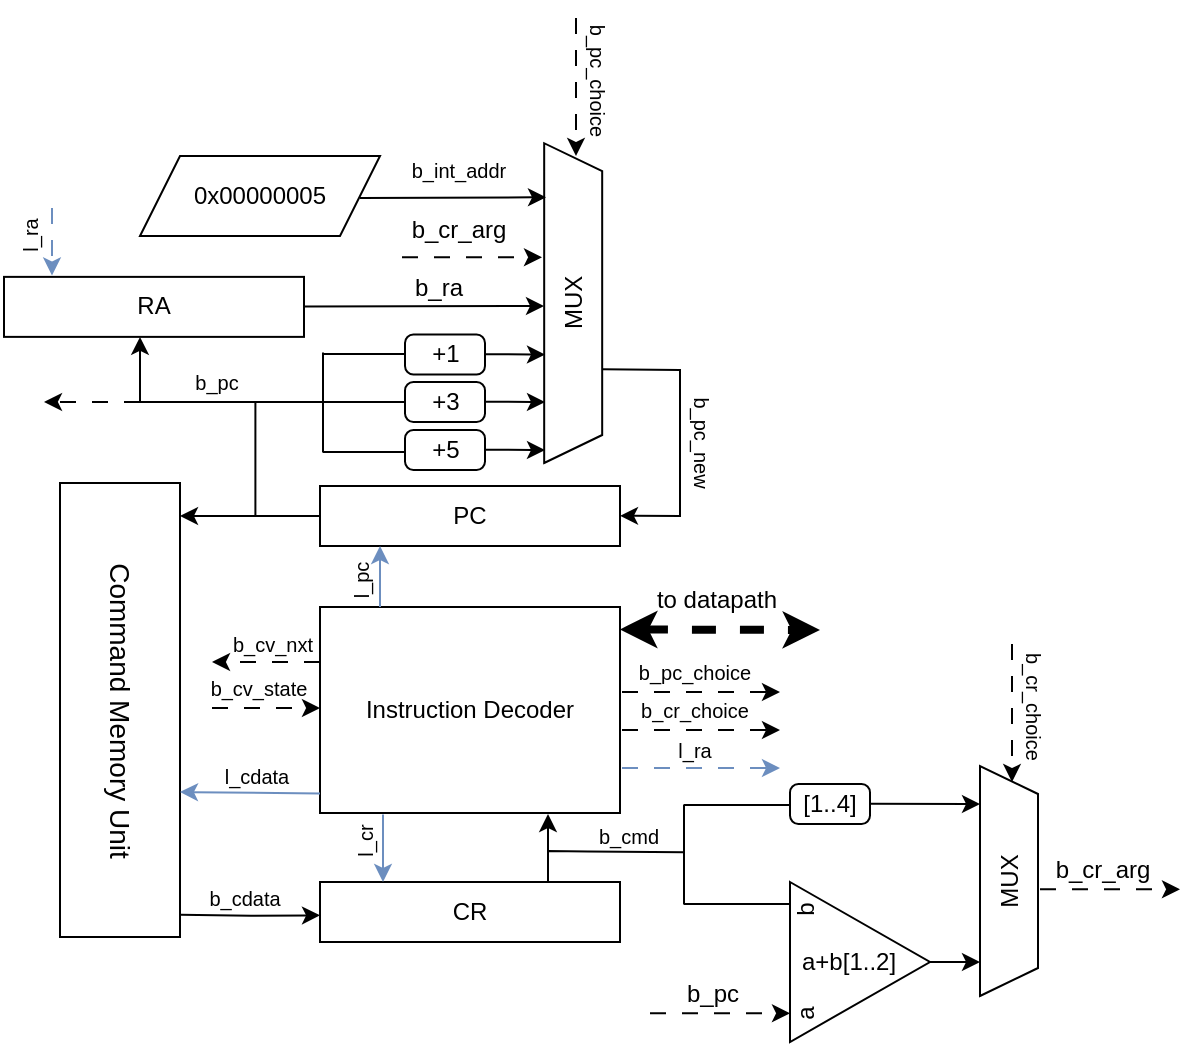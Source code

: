 <mxfile version="27.1.5">
  <diagram name="Страница — 1" id="JFmTq_pjET4pBvj-eXF3">
    <mxGraphModel dx="1188" dy="626" grid="1" gridSize="10" guides="1" tooltips="1" connect="1" arrows="1" fold="1" page="1" pageScale="1" pageWidth="827" pageHeight="1169" math="0" shadow="0">
      <root>
        <mxCell id="0" />
        <mxCell id="1" parent="0" />
        <mxCell id="0mGcMl_5vktNwuxS22v_-2" value="&lt;font style=&quot;font-size: 14px;&quot;&gt;Command Memory Unit&lt;/font&gt;" style="rounded=0;whiteSpace=wrap;html=1;rotation=90;textDirection=ltr;" parent="1" vertex="1">
          <mxGeometry x="86.5" y="360" width="227" height="60" as="geometry" />
        </mxCell>
        <mxCell id="0mGcMl_5vktNwuxS22v_-36" value="PC" style="rounded=0;whiteSpace=wrap;html=1;rotation=0;" parent="1" vertex="1">
          <mxGeometry x="300" y="278" width="150" height="30" as="geometry" />
        </mxCell>
        <mxCell id="0mGcMl_5vktNwuxS22v_-37" value="CR" style="rounded=0;whiteSpace=wrap;html=1;rotation=0;" parent="1" vertex="1">
          <mxGeometry x="300" y="476" width="150" height="30" as="geometry" />
        </mxCell>
        <mxCell id="0mGcMl_5vktNwuxS22v_-38" value="Instruction Decoder" style="rounded=0;whiteSpace=wrap;html=1;rotation=0;" parent="1" vertex="1">
          <mxGeometry x="300" y="338.5" width="150" height="103" as="geometry" />
        </mxCell>
        <mxCell id="0mGcMl_5vktNwuxS22v_-39" style="edgeStyle=orthogonalEdgeStyle;rounded=0;orthogonalLoop=1;jettySize=auto;html=1;" parent="1" edge="1">
          <mxGeometry relative="1" as="geometry">
            <mxPoint x="300" y="293" as="sourcePoint" />
            <mxPoint x="230" y="293" as="targetPoint" />
          </mxGeometry>
        </mxCell>
        <mxCell id="0mGcMl_5vktNwuxS22v_-40" value="&lt;font style=&quot;font-size: 10px;&quot;&gt;b_pc&lt;/font&gt;" style="text;html=1;align=center;verticalAlign=middle;resizable=0;points=[];autosize=1;strokeColor=none;fillColor=none;rotation=0;" parent="1" vertex="1">
          <mxGeometry x="223" y="211" width="50" height="30" as="geometry" />
        </mxCell>
        <mxCell id="0mGcMl_5vktNwuxS22v_-41" value="" style="endArrow=classic;html=1;rounded=0;fillColor=#dae8fc;strokeColor=#6c8ebf;" parent="1" edge="1">
          <mxGeometry width="50" height="50" relative="1" as="geometry">
            <mxPoint x="330" y="338.5" as="sourcePoint" />
            <mxPoint x="330" y="308" as="targetPoint" />
          </mxGeometry>
        </mxCell>
        <mxCell id="0mGcMl_5vktNwuxS22v_-42" value="&lt;font style=&quot;font-size: 10px;&quot;&gt;l_pc&lt;/font&gt;" style="text;html=1;align=center;verticalAlign=middle;resizable=0;points=[];autosize=1;strokeColor=none;fillColor=none;rotation=-90;flipH=1;" parent="1" vertex="1">
          <mxGeometry x="300" y="310.5" width="40" height="30" as="geometry" />
        </mxCell>
        <mxCell id="0mGcMl_5vktNwuxS22v_-43" value="" style="endArrow=classic;html=1;rounded=0;fillColor=#dae8fc;strokeColor=#6c8ebf;entryX=0.25;entryY=0;entryDx=0;entryDy=0;" parent="1" edge="1">
          <mxGeometry width="50" height="50" relative="1" as="geometry">
            <mxPoint x="300" y="431.75" as="sourcePoint" />
            <mxPoint x="230" y="431.0" as="targetPoint" />
          </mxGeometry>
        </mxCell>
        <mxCell id="0mGcMl_5vktNwuxS22v_-44" value="&lt;font style=&quot;font-size: 10px;&quot;&gt;l_cdata&lt;/font&gt;" style="text;html=1;align=center;verticalAlign=middle;resizable=0;points=[];autosize=1;strokeColor=none;fillColor=none;rotation=0;flipH=1;" parent="1" vertex="1">
          <mxGeometry x="238" y="408" width="60" height="30" as="geometry" />
        </mxCell>
        <mxCell id="0mGcMl_5vktNwuxS22v_-45" style="edgeStyle=orthogonalEdgeStyle;rounded=0;orthogonalLoop=1;jettySize=auto;html=1;entryX=0.063;entryY=-0.025;entryDx=0;entryDy=0;entryPerimeter=0;" parent="1" edge="1">
          <mxGeometry relative="1" as="geometry">
            <mxPoint x="230" y="492.35" as="sourcePoint" />
            <mxPoint x="300" y="492.651" as="targetPoint" />
          </mxGeometry>
        </mxCell>
        <mxCell id="0mGcMl_5vktNwuxS22v_-46" value="&lt;font style=&quot;font-size: 10px;&quot;&gt;b_cdata&lt;/font&gt;" style="text;html=1;align=center;verticalAlign=middle;resizable=0;points=[];autosize=1;strokeColor=none;fillColor=none;" parent="1" vertex="1">
          <mxGeometry x="232" y="469" width="60" height="30" as="geometry" />
        </mxCell>
        <mxCell id="0mGcMl_5vktNwuxS22v_-48" value="" style="endArrow=classic;html=1;rounded=0;" parent="1" edge="1">
          <mxGeometry width="50" height="50" relative="1" as="geometry">
            <mxPoint x="414" y="476" as="sourcePoint" />
            <mxPoint x="414" y="442" as="targetPoint" />
          </mxGeometry>
        </mxCell>
        <mxCell id="0mGcMl_5vktNwuxS22v_-49" value="&lt;font style=&quot;font-size: 10px;&quot;&gt;b_cmd&lt;/font&gt;" style="text;html=1;align=center;verticalAlign=middle;resizable=0;points=[];autosize=1;strokeColor=none;fillColor=none;rotation=0;" parent="1" vertex="1">
          <mxGeometry x="429" y="438" width="50" height="30" as="geometry" />
        </mxCell>
        <mxCell id="0mGcMl_5vktNwuxS22v_-50" value="" style="endArrow=none;html=1;rounded=0;startArrow=none;startFill=0;entryX=1.064;entryY=0.769;entryDx=0;entryDy=0;entryPerimeter=0;" parent="1" target="0mGcMl_5vktNwuxS22v_-49" edge="1">
          <mxGeometry width="50" height="50" relative="1" as="geometry">
            <mxPoint x="414" y="475.75" as="sourcePoint" />
            <mxPoint x="514" y="461.25" as="targetPoint" />
            <Array as="points">
              <mxPoint x="414" y="460.5" />
              <mxPoint x="434" y="460.75" />
            </Array>
          </mxGeometry>
        </mxCell>
        <mxCell id="0mGcMl_5vktNwuxS22v_-63" value="" style="endArrow=none;html=1;rounded=0;" parent="1" edge="1">
          <mxGeometry width="50" height="50" relative="1" as="geometry">
            <mxPoint x="301.5" y="261.25" as="sourcePoint" />
            <mxPoint x="301.5" y="211.25" as="targetPoint" />
          </mxGeometry>
        </mxCell>
        <mxCell id="0mGcMl_5vktNwuxS22v_-64" value="" style="endArrow=none;html=1;rounded=0;startFill=0;" parent="1" edge="1">
          <mxGeometry width="50" height="50" relative="1" as="geometry">
            <mxPoint x="301.5" y="212" as="sourcePoint" />
            <mxPoint x="342.5" y="212" as="targetPoint" />
          </mxGeometry>
        </mxCell>
        <mxCell id="0mGcMl_5vktNwuxS22v_-65" value="" style="endArrow=none;html=1;rounded=0;startFill=0;" parent="1" edge="1">
          <mxGeometry width="50" height="50" relative="1" as="geometry">
            <mxPoint x="301.5" y="236" as="sourcePoint" />
            <mxPoint x="342.5" y="236" as="targetPoint" />
          </mxGeometry>
        </mxCell>
        <mxCell id="0mGcMl_5vktNwuxS22v_-66" value="" style="endArrow=none;html=1;rounded=0;startFill=0;" parent="1" edge="1">
          <mxGeometry width="50" height="50" relative="1" as="geometry">
            <mxPoint x="301.5" y="261" as="sourcePoint" />
            <mxPoint x="342.5" y="261" as="targetPoint" />
          </mxGeometry>
        </mxCell>
        <mxCell id="0mGcMl_5vktNwuxS22v_-67" value="+1" style="rounded=1;whiteSpace=wrap;html=1;arcSize=21;" parent="1" vertex="1">
          <mxGeometry x="342.5" y="202.25" width="40" height="20" as="geometry" />
        </mxCell>
        <mxCell id="0mGcMl_5vktNwuxS22v_-68" value="+3" style="rounded=1;whiteSpace=wrap;html=1;arcSize=21;" parent="1" vertex="1">
          <mxGeometry x="342.5" y="226" width="40" height="20" as="geometry" />
        </mxCell>
        <mxCell id="0mGcMl_5vktNwuxS22v_-69" value="+5" style="rounded=1;whiteSpace=wrap;html=1;arcSize=21;" parent="1" vertex="1">
          <mxGeometry x="342.5" y="250" width="40" height="20" as="geometry" />
        </mxCell>
        <mxCell id="0mGcMl_5vktNwuxS22v_-70" value="MUX" style="shape=trapezoid;perimeter=trapezoidPerimeter;whiteSpace=wrap;html=1;fixedSize=1;rotation=-90;size=14;flipH=0;flipV=1;" parent="1" vertex="1">
          <mxGeometry x="346.64" y="172.06" width="159.9" height="29" as="geometry" />
        </mxCell>
        <mxCell id="0mGcMl_5vktNwuxS22v_-71" value="" style="endArrow=classic;html=1;rounded=0;startFill=0;endFill=1;" parent="1" edge="1">
          <mxGeometry width="50" height="50" relative="1" as="geometry">
            <mxPoint x="382.5" y="235.86" as="sourcePoint" />
            <mxPoint x="412.5" y="236" as="targetPoint" />
          </mxGeometry>
        </mxCell>
        <mxCell id="0mGcMl_5vktNwuxS22v_-72" value="" style="endArrow=classic;html=1;rounded=0;startFill=0;endFill=1;" parent="1" edge="1">
          <mxGeometry width="50" height="50" relative="1" as="geometry">
            <mxPoint x="382.5" y="259.86" as="sourcePoint" />
            <mxPoint x="412.5" y="260" as="targetPoint" />
          </mxGeometry>
        </mxCell>
        <mxCell id="0mGcMl_5vktNwuxS22v_-73" value="" style="endArrow=classic;html=1;rounded=0;startFill=0;endFill=1;" parent="1" edge="1">
          <mxGeometry width="50" height="50" relative="1" as="geometry">
            <mxPoint x="382.5" y="212.11" as="sourcePoint" />
            <mxPoint x="412.5" y="212.25" as="targetPoint" />
          </mxGeometry>
        </mxCell>
        <mxCell id="0mGcMl_5vktNwuxS22v_-74" value="" style="endArrow=none;html=1;rounded=0;" parent="1" edge="1">
          <mxGeometry width="50" height="50" relative="1" as="geometry">
            <mxPoint x="268" y="235.95" as="sourcePoint" />
            <mxPoint x="301.5" y="235.95" as="targetPoint" />
          </mxGeometry>
        </mxCell>
        <mxCell id="0mGcMl_5vktNwuxS22v_-79" value="&lt;font style=&quot;font-size: 10px;&quot;&gt;b_pc_choice&lt;/font&gt;" style="text;html=1;align=center;verticalAlign=middle;resizable=0;points=[];autosize=1;strokeColor=none;fillColor=none;rotation=90;" parent="1" vertex="1">
          <mxGeometry x="399" y="60" width="80" height="30" as="geometry" />
        </mxCell>
        <mxCell id="0mGcMl_5vktNwuxS22v_-81" value="" style="endArrow=none;html=1;rounded=0;" parent="1" edge="1">
          <mxGeometry width="50" height="50" relative="1" as="geometry">
            <mxPoint x="267.7" y="293.29" as="sourcePoint" />
            <mxPoint x="267.7" y="236" as="targetPoint" />
          </mxGeometry>
        </mxCell>
        <mxCell id="0mGcMl_5vktNwuxS22v_-88" value="" style="endArrow=classic;html=1;rounded=0;dashed=1;dashPattern=8 8;" parent="1" edge="1">
          <mxGeometry width="50" height="50" relative="1" as="geometry">
            <mxPoint x="428" y="44" as="sourcePoint" />
            <mxPoint x="428" y="113" as="targetPoint" />
          </mxGeometry>
        </mxCell>
        <mxCell id="0mGcMl_5vktNwuxS22v_-89" value="" style="endArrow=classic;html=1;rounded=0;fillColor=#dae8fc;strokeColor=#6c8ebf;" parent="1" edge="1">
          <mxGeometry width="50" height="50" relative="1" as="geometry">
            <mxPoint x="331.5" y="442.25" as="sourcePoint" />
            <mxPoint x="331.5" y="476" as="targetPoint" />
          </mxGeometry>
        </mxCell>
        <mxCell id="0mGcMl_5vktNwuxS22v_-90" value="&lt;font style=&quot;font-size: 10px;&quot;&gt;l_cr&lt;/font&gt;" style="text;html=1;align=center;verticalAlign=middle;resizable=0;points=[];autosize=1;strokeColor=none;fillColor=none;rotation=-90;flipH=1;" parent="1" vertex="1">
          <mxGeometry x="302.5" y="441.25" width="40" height="30" as="geometry" />
        </mxCell>
        <mxCell id="0mGcMl_5vktNwuxS22v_-97" value="" style="endArrow=none;html=1;rounded=0;" parent="1" edge="1">
          <mxGeometry width="50" height="50" relative="1" as="geometry">
            <mxPoint x="441" y="219.65" as="sourcePoint" />
            <mxPoint x="480" y="220" as="targetPoint" />
          </mxGeometry>
        </mxCell>
        <mxCell id="0mGcMl_5vktNwuxS22v_-98" value="" style="endArrow=none;html=1;rounded=0;" parent="1" edge="1">
          <mxGeometry width="50" height="50" relative="1" as="geometry">
            <mxPoint x="480" y="293.5" as="sourcePoint" />
            <mxPoint x="480" y="219.5" as="targetPoint" />
          </mxGeometry>
        </mxCell>
        <mxCell id="0mGcMl_5vktNwuxS22v_-99" value="" style="endArrow=classic;html=1;rounded=0;" parent="1" edge="1">
          <mxGeometry width="50" height="50" relative="1" as="geometry">
            <mxPoint x="480" y="293" as="sourcePoint" />
            <mxPoint x="450" y="292.92" as="targetPoint" />
          </mxGeometry>
        </mxCell>
        <mxCell id="0mGcMl_5vktNwuxS22v_-100" value="&lt;font style=&quot;font-size: 10px;&quot;&gt;b_pc_new&lt;/font&gt;" style="text;html=1;align=center;verticalAlign=middle;resizable=0;points=[];autosize=1;strokeColor=none;fillColor=none;rotation=90;flipH=1;" parent="1" vertex="1">
          <mxGeometry x="456" y="241" width="70" height="30" as="geometry" />
        </mxCell>
        <mxCell id="0mGcMl_5vktNwuxS22v_-101" value="[1..4]" style="rounded=1;whiteSpace=wrap;html=1;arcSize=21;" parent="1" vertex="1">
          <mxGeometry x="535" y="427" width="40" height="20" as="geometry" />
        </mxCell>
        <mxCell id="0mGcMl_5vktNwuxS22v_-102" value="a+b[1..2]" style="triangle;whiteSpace=wrap;html=1;align=left;spacingLeft=4;" parent="1" vertex="1">
          <mxGeometry x="535" y="476" width="70" height="80" as="geometry" />
        </mxCell>
        <mxCell id="0mGcMl_5vktNwuxS22v_-103" value="" style="endArrow=none;html=1;rounded=0;" parent="1" edge="1">
          <mxGeometry width="50" height="50" relative="1" as="geometry">
            <mxPoint x="482" y="487.25" as="sourcePoint" />
            <mxPoint x="482" y="437.25" as="targetPoint" />
          </mxGeometry>
        </mxCell>
        <mxCell id="0mGcMl_5vktNwuxS22v_-104" value="" style="endArrow=none;html=1;rounded=0;" parent="1" edge="1">
          <mxGeometry width="50" height="50" relative="1" as="geometry">
            <mxPoint x="482" y="437.5" as="sourcePoint" />
            <mxPoint x="535" y="437.5" as="targetPoint" />
          </mxGeometry>
        </mxCell>
        <mxCell id="0mGcMl_5vktNwuxS22v_-105" value="" style="endArrow=none;html=1;rounded=0;" parent="1" edge="1">
          <mxGeometry width="50" height="50" relative="1" as="geometry">
            <mxPoint x="482" y="487" as="sourcePoint" />
            <mxPoint x="535" y="487" as="targetPoint" />
          </mxGeometry>
        </mxCell>
        <mxCell id="0mGcMl_5vktNwuxS22v_-106" value="a" style="text;html=1;align=center;verticalAlign=middle;resizable=0;points=[];autosize=1;strokeColor=none;fillColor=none;rotation=-90;" parent="1" vertex="1">
          <mxGeometry x="528" y="527" width="30" height="30" as="geometry" />
        </mxCell>
        <mxCell id="0mGcMl_5vktNwuxS22v_-107" value="b" style="text;html=1;align=center;verticalAlign=middle;resizable=0;points=[];autosize=1;strokeColor=none;fillColor=none;rotation=-90;" parent="1" vertex="1">
          <mxGeometry x="528" y="475" width="30" height="30" as="geometry" />
        </mxCell>
        <mxCell id="0mGcMl_5vktNwuxS22v_-108" value="" style="endArrow=classic;html=1;rounded=0;dashed=1;dashPattern=8 8;" parent="1" edge="1">
          <mxGeometry width="50" height="50" relative="1" as="geometry">
            <mxPoint x="465" y="541.64" as="sourcePoint" />
            <mxPoint x="535" y="541.64" as="targetPoint" />
          </mxGeometry>
        </mxCell>
        <mxCell id="0mGcMl_5vktNwuxS22v_-109" value="b_pc" style="text;html=1;align=center;verticalAlign=middle;resizable=0;points=[];autosize=1;strokeColor=none;fillColor=none;" parent="1" vertex="1">
          <mxGeometry x="471" y="517" width="50" height="30" as="geometry" />
        </mxCell>
        <mxCell id="0mGcMl_5vktNwuxS22v_-110" value="MUX" style="shape=trapezoid;perimeter=trapezoidPerimeter;whiteSpace=wrap;html=1;fixedSize=1;rotation=-90;size=14;flipH=0;flipV=1;" parent="1" vertex="1">
          <mxGeometry x="587" y="461" width="115" height="29" as="geometry" />
        </mxCell>
        <mxCell id="0mGcMl_5vktNwuxS22v_-111" value="" style="endArrow=classic;html=1;rounded=0;" parent="1" edge="1">
          <mxGeometry width="50" height="50" relative="1" as="geometry">
            <mxPoint x="605" y="516" as="sourcePoint" />
            <mxPoint x="630" y="516" as="targetPoint" />
          </mxGeometry>
        </mxCell>
        <mxCell id="0mGcMl_5vktNwuxS22v_-112" value="" style="endArrow=classic;html=1;rounded=0;" parent="1" edge="1">
          <mxGeometry width="50" height="50" relative="1" as="geometry">
            <mxPoint x="575" y="436.86" as="sourcePoint" />
            <mxPoint x="630" y="437" as="targetPoint" />
          </mxGeometry>
        </mxCell>
        <mxCell id="0mGcMl_5vktNwuxS22v_-113" value="" style="endArrow=classic;html=1;rounded=0;dashed=1;dashPattern=8 8;" parent="1" edge="1">
          <mxGeometry width="50" height="50" relative="1" as="geometry">
            <mxPoint x="660" y="479.64" as="sourcePoint" />
            <mxPoint x="730" y="479.64" as="targetPoint" />
          </mxGeometry>
        </mxCell>
        <mxCell id="0mGcMl_5vktNwuxS22v_-114" value="b_cr_arg" style="text;html=1;align=center;verticalAlign=middle;resizable=0;points=[];autosize=1;strokeColor=none;fillColor=none;" parent="1" vertex="1">
          <mxGeometry x="656" y="455" width="70" height="30" as="geometry" />
        </mxCell>
        <mxCell id="0mGcMl_5vktNwuxS22v_-115" value="" style="endArrow=classic;html=1;rounded=0;dashed=1;dashPattern=8 8;" parent="1" edge="1">
          <mxGeometry width="50" height="50" relative="1" as="geometry">
            <mxPoint x="341" y="163.64" as="sourcePoint" />
            <mxPoint x="411" y="163.64" as="targetPoint" />
          </mxGeometry>
        </mxCell>
        <mxCell id="0mGcMl_5vktNwuxS22v_-116" value="b_cr_arg" style="text;html=1;align=center;verticalAlign=middle;resizable=0;points=[];autosize=1;strokeColor=none;fillColor=none;" parent="1" vertex="1">
          <mxGeometry x="334" y="135" width="70" height="30" as="geometry" />
        </mxCell>
        <mxCell id="0mGcMl_5vktNwuxS22v_-117" value="RA" style="rounded=0;whiteSpace=wrap;html=1;rotation=0;" parent="1" vertex="1">
          <mxGeometry x="142" y="173.44" width="150" height="30" as="geometry" />
        </mxCell>
        <mxCell id="0mGcMl_5vktNwuxS22v_-118" value="" style="endArrow=classic;html=1;rounded=0;startFill=0;endFill=1;" parent="1" edge="1">
          <mxGeometry width="50" height="50" relative="1" as="geometry">
            <mxPoint x="292" y="188.24" as="sourcePoint" />
            <mxPoint x="412" y="188" as="targetPoint" />
          </mxGeometry>
        </mxCell>
        <mxCell id="0mGcMl_5vktNwuxS22v_-119" value="" style="endArrow=none;html=1;rounded=0;" parent="1" edge="1">
          <mxGeometry width="50" height="50" relative="1" as="geometry">
            <mxPoint x="268" y="235.95" as="sourcePoint" />
            <mxPoint x="210" y="235.95" as="targetPoint" />
          </mxGeometry>
        </mxCell>
        <mxCell id="0mGcMl_5vktNwuxS22v_-120" value="" style="endArrow=classic;html=1;rounded=0;" parent="1" edge="1">
          <mxGeometry width="50" height="50" relative="1" as="geometry">
            <mxPoint x="210" y="236.5" as="sourcePoint" />
            <mxPoint x="210" y="203.44" as="targetPoint" />
          </mxGeometry>
        </mxCell>
        <mxCell id="0mGcMl_5vktNwuxS22v_-121" value="" style="endArrow=classic;html=1;rounded=0;dashed=1;dashPattern=8 8;" parent="1" edge="1">
          <mxGeometry width="50" height="50" relative="1" as="geometry">
            <mxPoint x="210" y="235.95" as="sourcePoint" />
            <mxPoint x="162" y="235.95" as="targetPoint" />
          </mxGeometry>
        </mxCell>
        <mxCell id="0mGcMl_5vktNwuxS22v_-122" value="" style="endArrow=classic;html=1;rounded=0;fillColor=#dae8fc;strokeColor=#6c8ebf;dashed=1;dashPattern=8 8;" parent="1" edge="1">
          <mxGeometry width="50" height="50" relative="1" as="geometry">
            <mxPoint x="166" y="139" as="sourcePoint" />
            <mxPoint x="166" y="172.75" as="targetPoint" />
          </mxGeometry>
        </mxCell>
        <mxCell id="0mGcMl_5vktNwuxS22v_-123" value="&lt;font style=&quot;font-size: 10px;&quot;&gt;l_ra&lt;/font&gt;" style="text;html=1;align=center;verticalAlign=middle;resizable=0;points=[];autosize=1;strokeColor=none;fillColor=none;rotation=-90;flipH=1;" parent="1" vertex="1">
          <mxGeometry x="135" y="138" width="40" height="30" as="geometry" />
        </mxCell>
        <mxCell id="0mGcMl_5vktNwuxS22v_-124" value="b_ra" style="text;html=1;align=center;verticalAlign=middle;resizable=0;points=[];autosize=1;strokeColor=none;fillColor=none;" parent="1" vertex="1">
          <mxGeometry x="334" y="164" width="50" height="30" as="geometry" />
        </mxCell>
        <mxCell id="0mGcMl_5vktNwuxS22v_-125" value="&lt;font style=&quot;font-size: 10px;&quot;&gt;b_cr_choice&lt;/font&gt;" style="text;html=1;align=center;verticalAlign=middle;resizable=0;points=[];autosize=1;strokeColor=none;fillColor=none;rotation=90;" parent="1" vertex="1">
          <mxGeometry x="617" y="373" width="80" height="30" as="geometry" />
        </mxCell>
        <mxCell id="0mGcMl_5vktNwuxS22v_-126" value="" style="endArrow=classic;html=1;rounded=0;dashed=1;dashPattern=8 8;" parent="1" edge="1">
          <mxGeometry width="50" height="50" relative="1" as="geometry">
            <mxPoint x="646" y="357" as="sourcePoint" />
            <mxPoint x="646" y="426" as="targetPoint" />
          </mxGeometry>
        </mxCell>
        <mxCell id="xcxWrS9geXVKHS9n62oK-1" value="" style="endArrow=classic;html=1;rounded=0;strokeWidth=4;dashed=1;startArrow=classic;startFill=1;" parent="1" edge="1">
          <mxGeometry width="50" height="50" relative="1" as="geometry">
            <mxPoint x="450" y="349.71" as="sourcePoint" />
            <mxPoint x="550" y="350" as="targetPoint" />
          </mxGeometry>
        </mxCell>
        <mxCell id="xcxWrS9geXVKHS9n62oK-2" value="to datapath" style="text;html=1;align=center;verticalAlign=middle;resizable=0;points=[];autosize=1;strokeColor=none;fillColor=none;" parent="1" vertex="1">
          <mxGeometry x="458" y="320" width="80" height="30" as="geometry" />
        </mxCell>
        <mxCell id="xcxWrS9geXVKHS9n62oK-4" value="" style="endArrow=classic;html=1;rounded=0;fillColor=#dae8fc;strokeColor=#6c8ebf;dashed=1;dashPattern=8 8;" parent="1" edge="1">
          <mxGeometry width="50" height="50" relative="1" as="geometry">
            <mxPoint x="451" y="419" as="sourcePoint" />
            <mxPoint x="530" y="419" as="targetPoint" />
          </mxGeometry>
        </mxCell>
        <mxCell id="xcxWrS9geXVKHS9n62oK-5" value="&lt;font style=&quot;font-size: 10px;&quot;&gt;l_ra&lt;/font&gt;" style="text;html=1;align=center;verticalAlign=middle;resizable=0;points=[];autosize=1;strokeColor=none;fillColor=none;rotation=0;flipH=1;" parent="1" vertex="1">
          <mxGeometry x="467" y="395" width="40" height="30" as="geometry" />
        </mxCell>
        <mxCell id="xcxWrS9geXVKHS9n62oK-6" value="&lt;font style=&quot;font-size: 10px;&quot;&gt;b_cr_choice&lt;/font&gt;" style="text;html=1;align=center;verticalAlign=middle;resizable=0;points=[];autosize=1;strokeColor=none;fillColor=none;rotation=0;" parent="1" vertex="1">
          <mxGeometry x="447" y="375" width="80" height="30" as="geometry" />
        </mxCell>
        <mxCell id="xcxWrS9geXVKHS9n62oK-7" value="" style="endArrow=classic;html=1;rounded=0;dashed=1;dashPattern=8 8;" parent="1" edge="1">
          <mxGeometry width="50" height="50" relative="1" as="geometry">
            <mxPoint x="451" y="400" as="sourcePoint" />
            <mxPoint x="530" y="400" as="targetPoint" />
          </mxGeometry>
        </mxCell>
        <mxCell id="xcxWrS9geXVKHS9n62oK-8" value="&lt;font style=&quot;font-size: 10px;&quot;&gt;b_pc_choice&lt;/font&gt;" style="text;html=1;align=center;verticalAlign=middle;resizable=0;points=[];autosize=1;strokeColor=none;fillColor=none;rotation=0;" parent="1" vertex="1">
          <mxGeometry x="447" y="356" width="80" height="30" as="geometry" />
        </mxCell>
        <mxCell id="xcxWrS9geXVKHS9n62oK-9" value="" style="endArrow=classic;html=1;rounded=0;dashed=1;dashPattern=8 8;" parent="1" edge="1">
          <mxGeometry width="50" height="50" relative="1" as="geometry">
            <mxPoint x="451" y="381" as="sourcePoint" />
            <mxPoint x="530" y="381" as="targetPoint" />
          </mxGeometry>
        </mxCell>
        <mxCell id="wyACuVAmT-73w4PSkijN-3" value="" style="endArrow=classic;html=1;rounded=0;dashed=1;dashPattern=8 8;" parent="1" edge="1">
          <mxGeometry width="50" height="50" relative="1" as="geometry">
            <mxPoint x="300" y="366" as="sourcePoint" />
            <mxPoint x="246" y="366" as="targetPoint" />
          </mxGeometry>
        </mxCell>
        <mxCell id="wyACuVAmT-73w4PSkijN-4" value="&lt;font style=&quot;font-size: 10px;&quot;&gt;b_cv_nxt&lt;/font&gt;" style="text;html=1;align=center;verticalAlign=middle;resizable=0;points=[];autosize=1;strokeColor=none;fillColor=none;rotation=0;flipH=1;" parent="1" vertex="1">
          <mxGeometry x="245.5" y="342" width="60" height="30" as="geometry" />
        </mxCell>
        <mxCell id="wyACuVAmT-73w4PSkijN-5" value="" style="endArrow=classic;html=1;rounded=0;dashed=1;dashPattern=8 8;" parent="1" edge="1">
          <mxGeometry width="50" height="50" relative="1" as="geometry">
            <mxPoint x="246" y="389" as="sourcePoint" />
            <mxPoint x="300" y="389" as="targetPoint" />
          </mxGeometry>
        </mxCell>
        <mxCell id="wyACuVAmT-73w4PSkijN-6" value="&lt;font style=&quot;font-size: 10px;&quot;&gt;b_cv_state&lt;/font&gt;" style="text;html=1;align=center;verticalAlign=middle;resizable=0;points=[];autosize=1;strokeColor=none;fillColor=none;rotation=0;flipH=1;" parent="1" vertex="1">
          <mxGeometry x="234" y="364" width="70" height="30" as="geometry" />
        </mxCell>
        <mxCell id="J_T8FzdjnSKladyWESqe-1" value="" style="endArrow=classic;html=1;rounded=0;" edge="1" parent="1">
          <mxGeometry width="50" height="50" relative="1" as="geometry">
            <mxPoint x="320" y="134" as="sourcePoint" />
            <mxPoint x="413" y="133.64" as="targetPoint" />
          </mxGeometry>
        </mxCell>
        <mxCell id="J_T8FzdjnSKladyWESqe-4" value="0x00000005" style="shape=parallelogram;perimeter=parallelogramPerimeter;whiteSpace=wrap;html=1;fixedSize=1;" vertex="1" parent="1">
          <mxGeometry x="210" y="113" width="120" height="40" as="geometry" />
        </mxCell>
        <mxCell id="J_T8FzdjnSKladyWESqe-5" value="&lt;font style=&quot;font-size: 10px;&quot;&gt;b_int_addr&lt;/font&gt;" style="text;html=1;align=center;verticalAlign=middle;resizable=0;points=[];autosize=1;strokeColor=none;fillColor=none;rotation=0;" vertex="1" parent="1">
          <mxGeometry x="334" y="105" width="70" height="30" as="geometry" />
        </mxCell>
      </root>
    </mxGraphModel>
  </diagram>
</mxfile>
